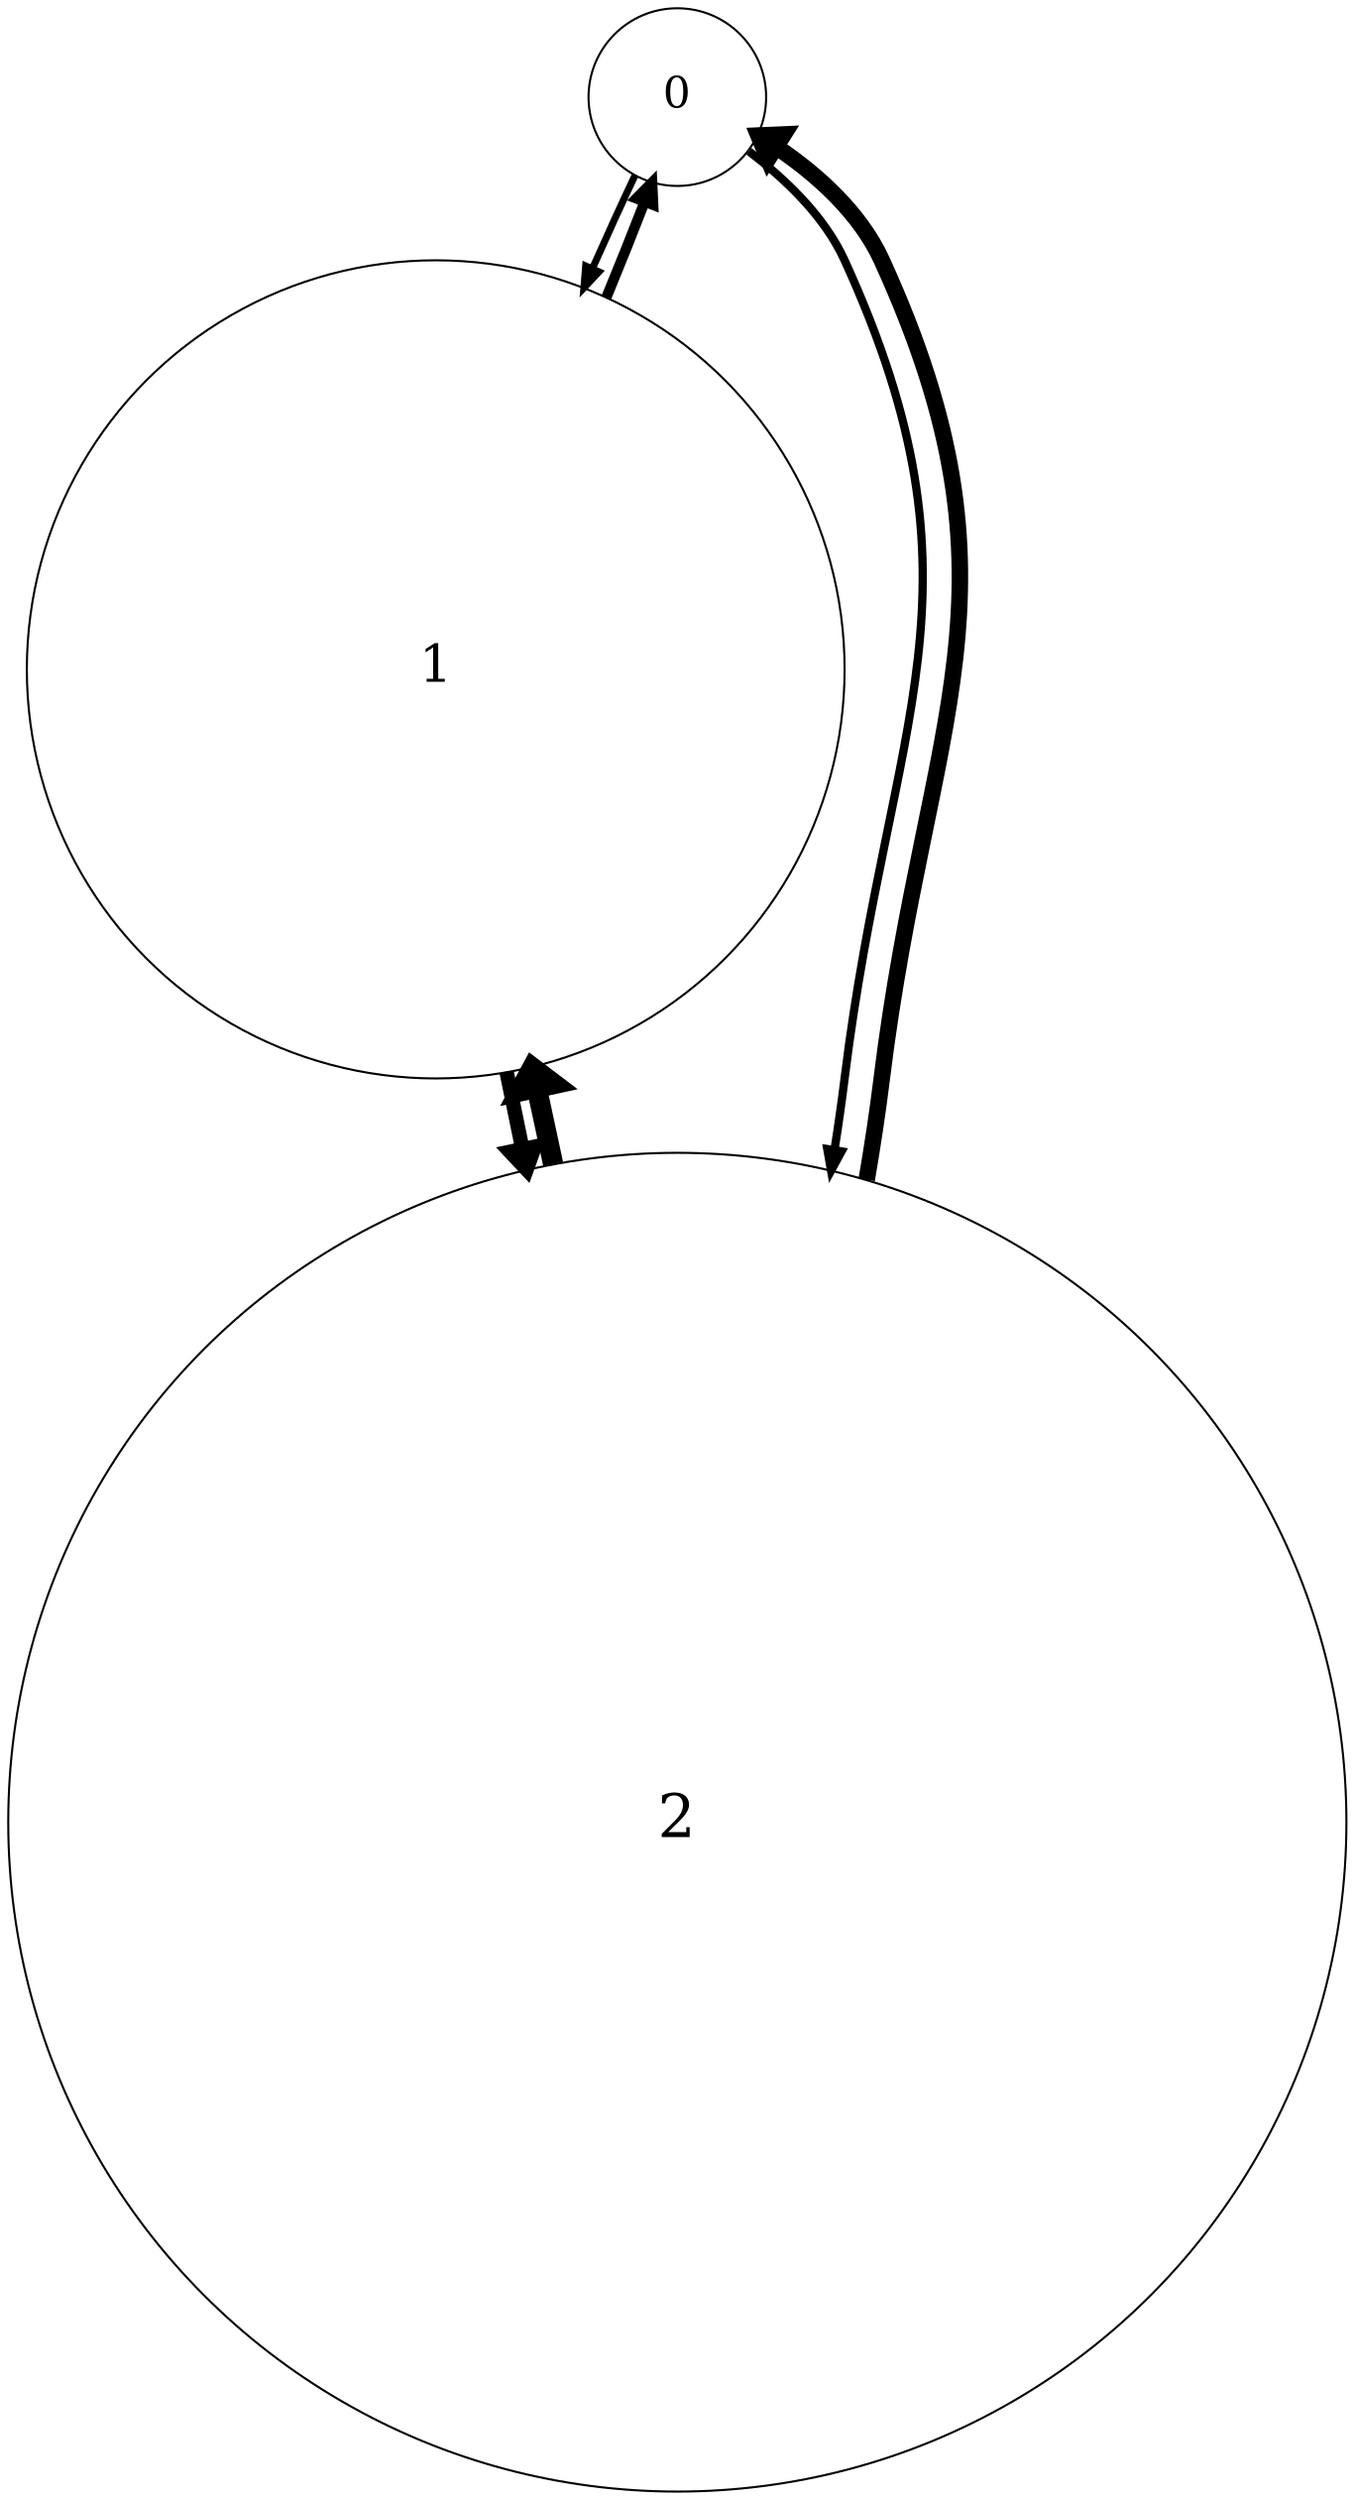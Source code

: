 digraph cell_state_transition2 {
	node [fixedsize=false height=1.2 shape=circle width=1.2]
	0 [fontsize=21]
	node [fixedsize=false height=5.5 shape=circle width=5.5]
	1 [fontsize=25]
	node [fixedsize=false height=9.0 shape=circle width=9.0]
	2 [fontsize=29]
	0 -> 1 [penwidth=3.4]
	0 -> 2 [penwidth=4.0]
	1 -> 0 [penwidth=5.0]
	1 -> 2 [penwidth=7.0]
	2 -> 0 [penwidth=8.0]
	2 -> 1 [penwidth=9.8]
}
